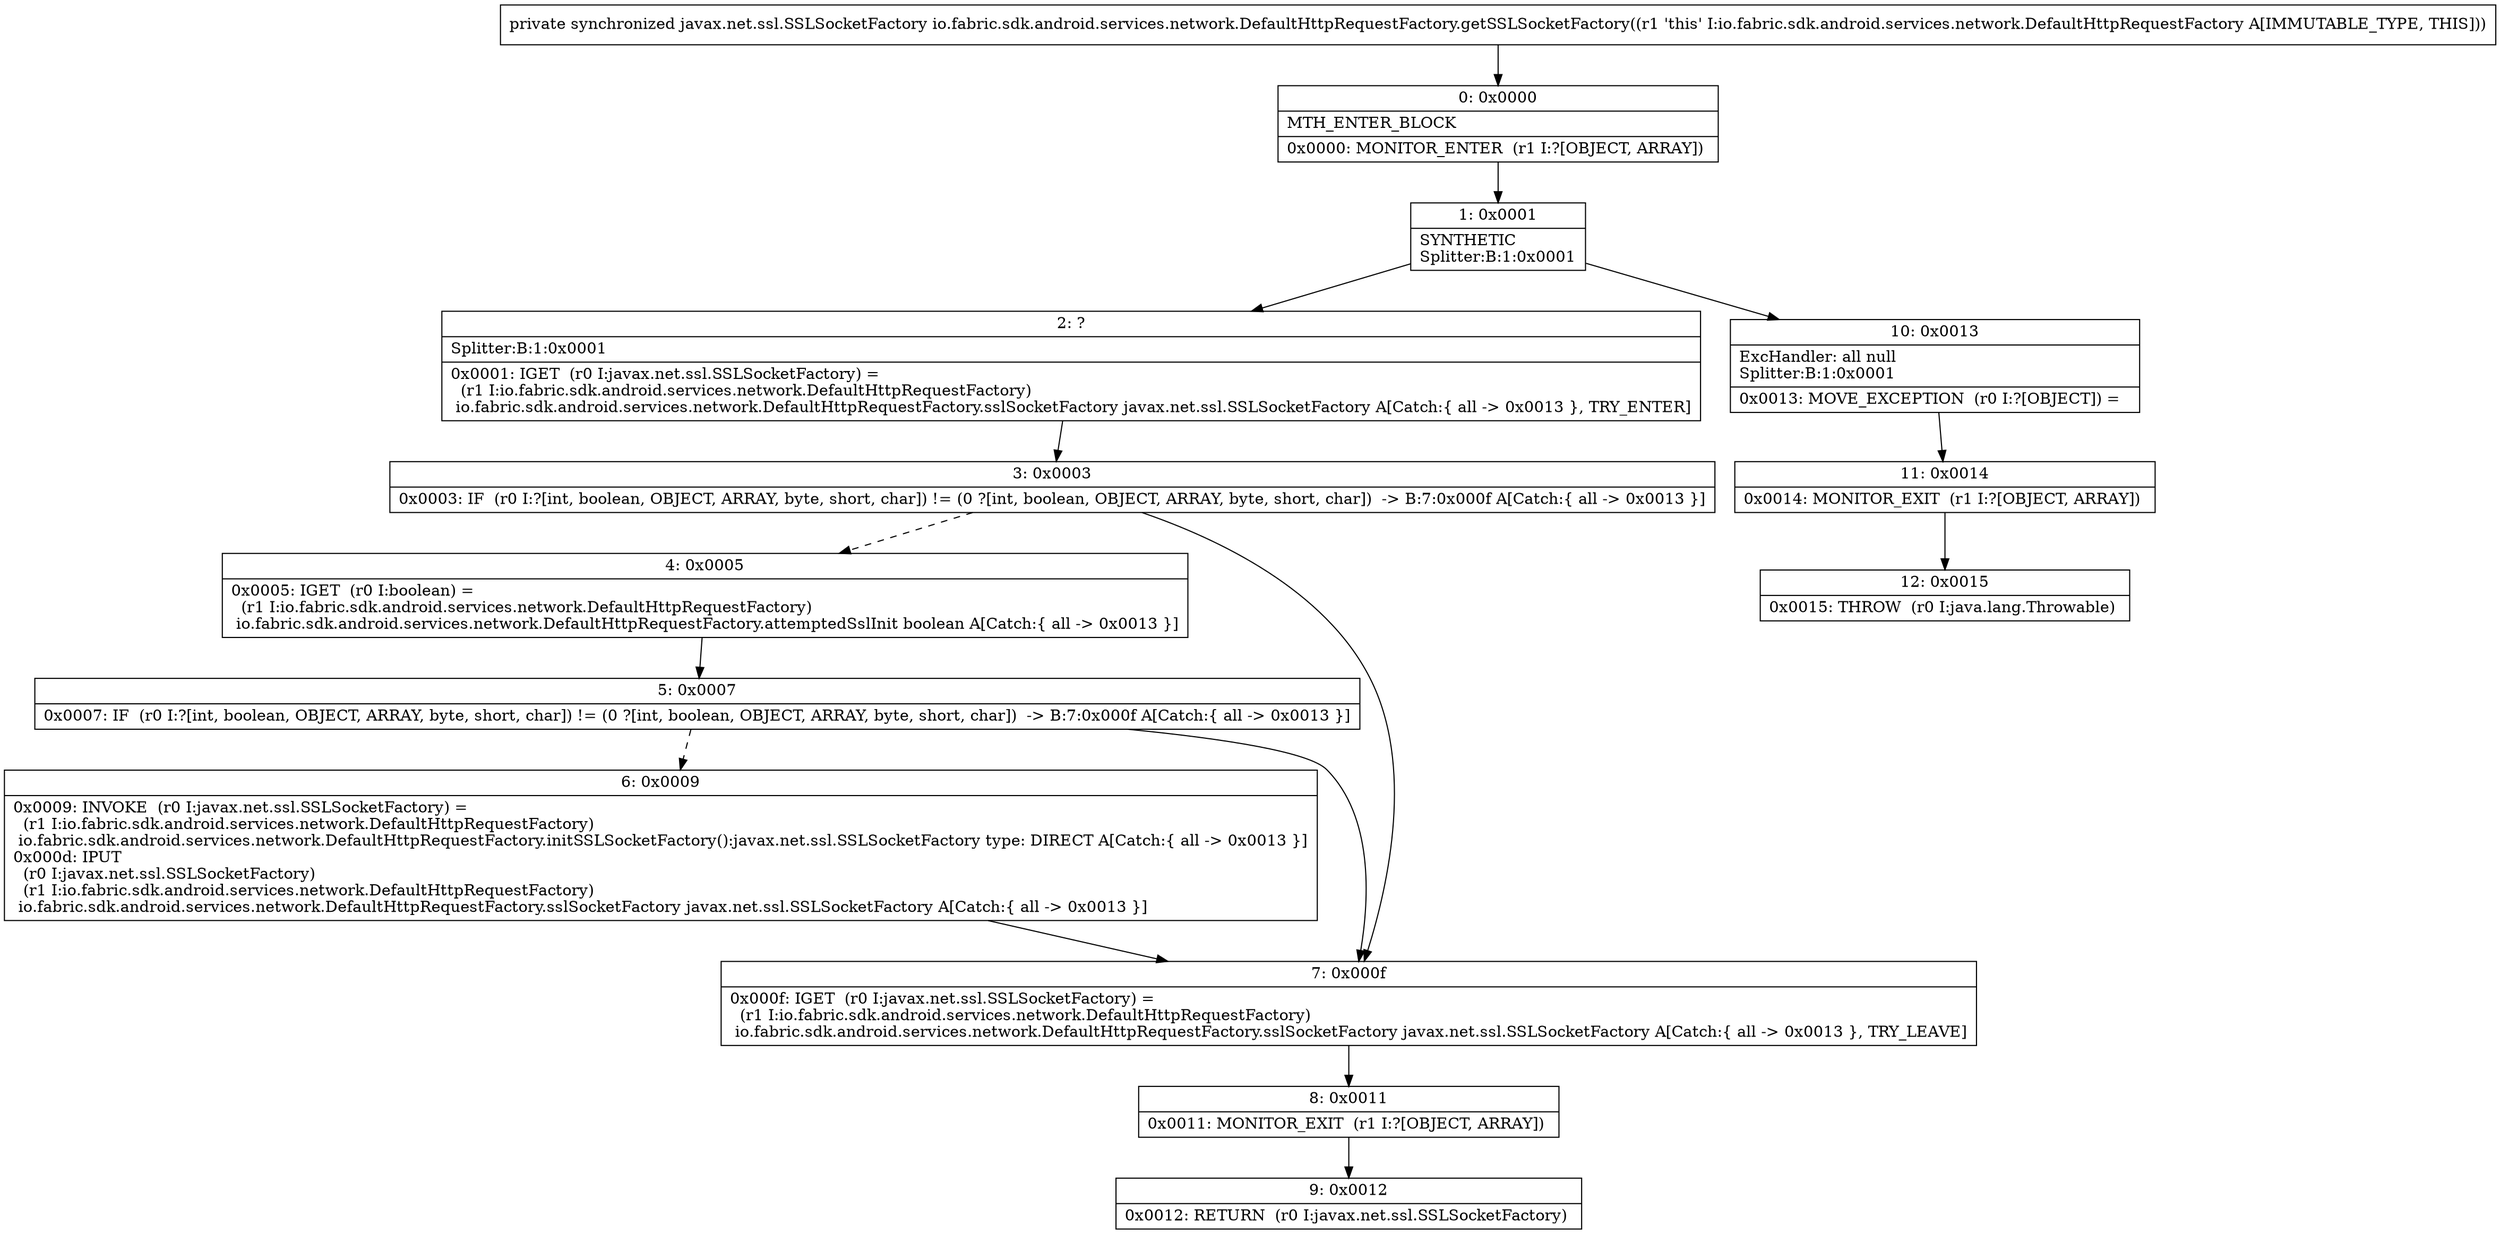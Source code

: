 digraph "CFG forio.fabric.sdk.android.services.network.DefaultHttpRequestFactory.getSSLSocketFactory()Ljavax\/net\/ssl\/SSLSocketFactory;" {
Node_0 [shape=record,label="{0\:\ 0x0000|MTH_ENTER_BLOCK\l|0x0000: MONITOR_ENTER  (r1 I:?[OBJECT, ARRAY]) \l}"];
Node_1 [shape=record,label="{1\:\ 0x0001|SYNTHETIC\lSplitter:B:1:0x0001\l}"];
Node_2 [shape=record,label="{2\:\ ?|Splitter:B:1:0x0001\l|0x0001: IGET  (r0 I:javax.net.ssl.SSLSocketFactory) = \l  (r1 I:io.fabric.sdk.android.services.network.DefaultHttpRequestFactory)\l io.fabric.sdk.android.services.network.DefaultHttpRequestFactory.sslSocketFactory javax.net.ssl.SSLSocketFactory A[Catch:\{ all \-\> 0x0013 \}, TRY_ENTER]\l}"];
Node_3 [shape=record,label="{3\:\ 0x0003|0x0003: IF  (r0 I:?[int, boolean, OBJECT, ARRAY, byte, short, char]) != (0 ?[int, boolean, OBJECT, ARRAY, byte, short, char])  \-\> B:7:0x000f A[Catch:\{ all \-\> 0x0013 \}]\l}"];
Node_4 [shape=record,label="{4\:\ 0x0005|0x0005: IGET  (r0 I:boolean) = \l  (r1 I:io.fabric.sdk.android.services.network.DefaultHttpRequestFactory)\l io.fabric.sdk.android.services.network.DefaultHttpRequestFactory.attemptedSslInit boolean A[Catch:\{ all \-\> 0x0013 \}]\l}"];
Node_5 [shape=record,label="{5\:\ 0x0007|0x0007: IF  (r0 I:?[int, boolean, OBJECT, ARRAY, byte, short, char]) != (0 ?[int, boolean, OBJECT, ARRAY, byte, short, char])  \-\> B:7:0x000f A[Catch:\{ all \-\> 0x0013 \}]\l}"];
Node_6 [shape=record,label="{6\:\ 0x0009|0x0009: INVOKE  (r0 I:javax.net.ssl.SSLSocketFactory) = \l  (r1 I:io.fabric.sdk.android.services.network.DefaultHttpRequestFactory)\l io.fabric.sdk.android.services.network.DefaultHttpRequestFactory.initSSLSocketFactory():javax.net.ssl.SSLSocketFactory type: DIRECT A[Catch:\{ all \-\> 0x0013 \}]\l0x000d: IPUT  \l  (r0 I:javax.net.ssl.SSLSocketFactory)\l  (r1 I:io.fabric.sdk.android.services.network.DefaultHttpRequestFactory)\l io.fabric.sdk.android.services.network.DefaultHttpRequestFactory.sslSocketFactory javax.net.ssl.SSLSocketFactory A[Catch:\{ all \-\> 0x0013 \}]\l}"];
Node_7 [shape=record,label="{7\:\ 0x000f|0x000f: IGET  (r0 I:javax.net.ssl.SSLSocketFactory) = \l  (r1 I:io.fabric.sdk.android.services.network.DefaultHttpRequestFactory)\l io.fabric.sdk.android.services.network.DefaultHttpRequestFactory.sslSocketFactory javax.net.ssl.SSLSocketFactory A[Catch:\{ all \-\> 0x0013 \}, TRY_LEAVE]\l}"];
Node_8 [shape=record,label="{8\:\ 0x0011|0x0011: MONITOR_EXIT  (r1 I:?[OBJECT, ARRAY]) \l}"];
Node_9 [shape=record,label="{9\:\ 0x0012|0x0012: RETURN  (r0 I:javax.net.ssl.SSLSocketFactory) \l}"];
Node_10 [shape=record,label="{10\:\ 0x0013|ExcHandler: all null\lSplitter:B:1:0x0001\l|0x0013: MOVE_EXCEPTION  (r0 I:?[OBJECT]) =  \l}"];
Node_11 [shape=record,label="{11\:\ 0x0014|0x0014: MONITOR_EXIT  (r1 I:?[OBJECT, ARRAY]) \l}"];
Node_12 [shape=record,label="{12\:\ 0x0015|0x0015: THROW  (r0 I:java.lang.Throwable) \l}"];
MethodNode[shape=record,label="{private synchronized javax.net.ssl.SSLSocketFactory io.fabric.sdk.android.services.network.DefaultHttpRequestFactory.getSSLSocketFactory((r1 'this' I:io.fabric.sdk.android.services.network.DefaultHttpRequestFactory A[IMMUTABLE_TYPE, THIS])) }"];
MethodNode -> Node_0;
Node_0 -> Node_1;
Node_1 -> Node_2;
Node_1 -> Node_10;
Node_2 -> Node_3;
Node_3 -> Node_4[style=dashed];
Node_3 -> Node_7;
Node_4 -> Node_5;
Node_5 -> Node_6[style=dashed];
Node_5 -> Node_7;
Node_6 -> Node_7;
Node_7 -> Node_8;
Node_8 -> Node_9;
Node_10 -> Node_11;
Node_11 -> Node_12;
}


